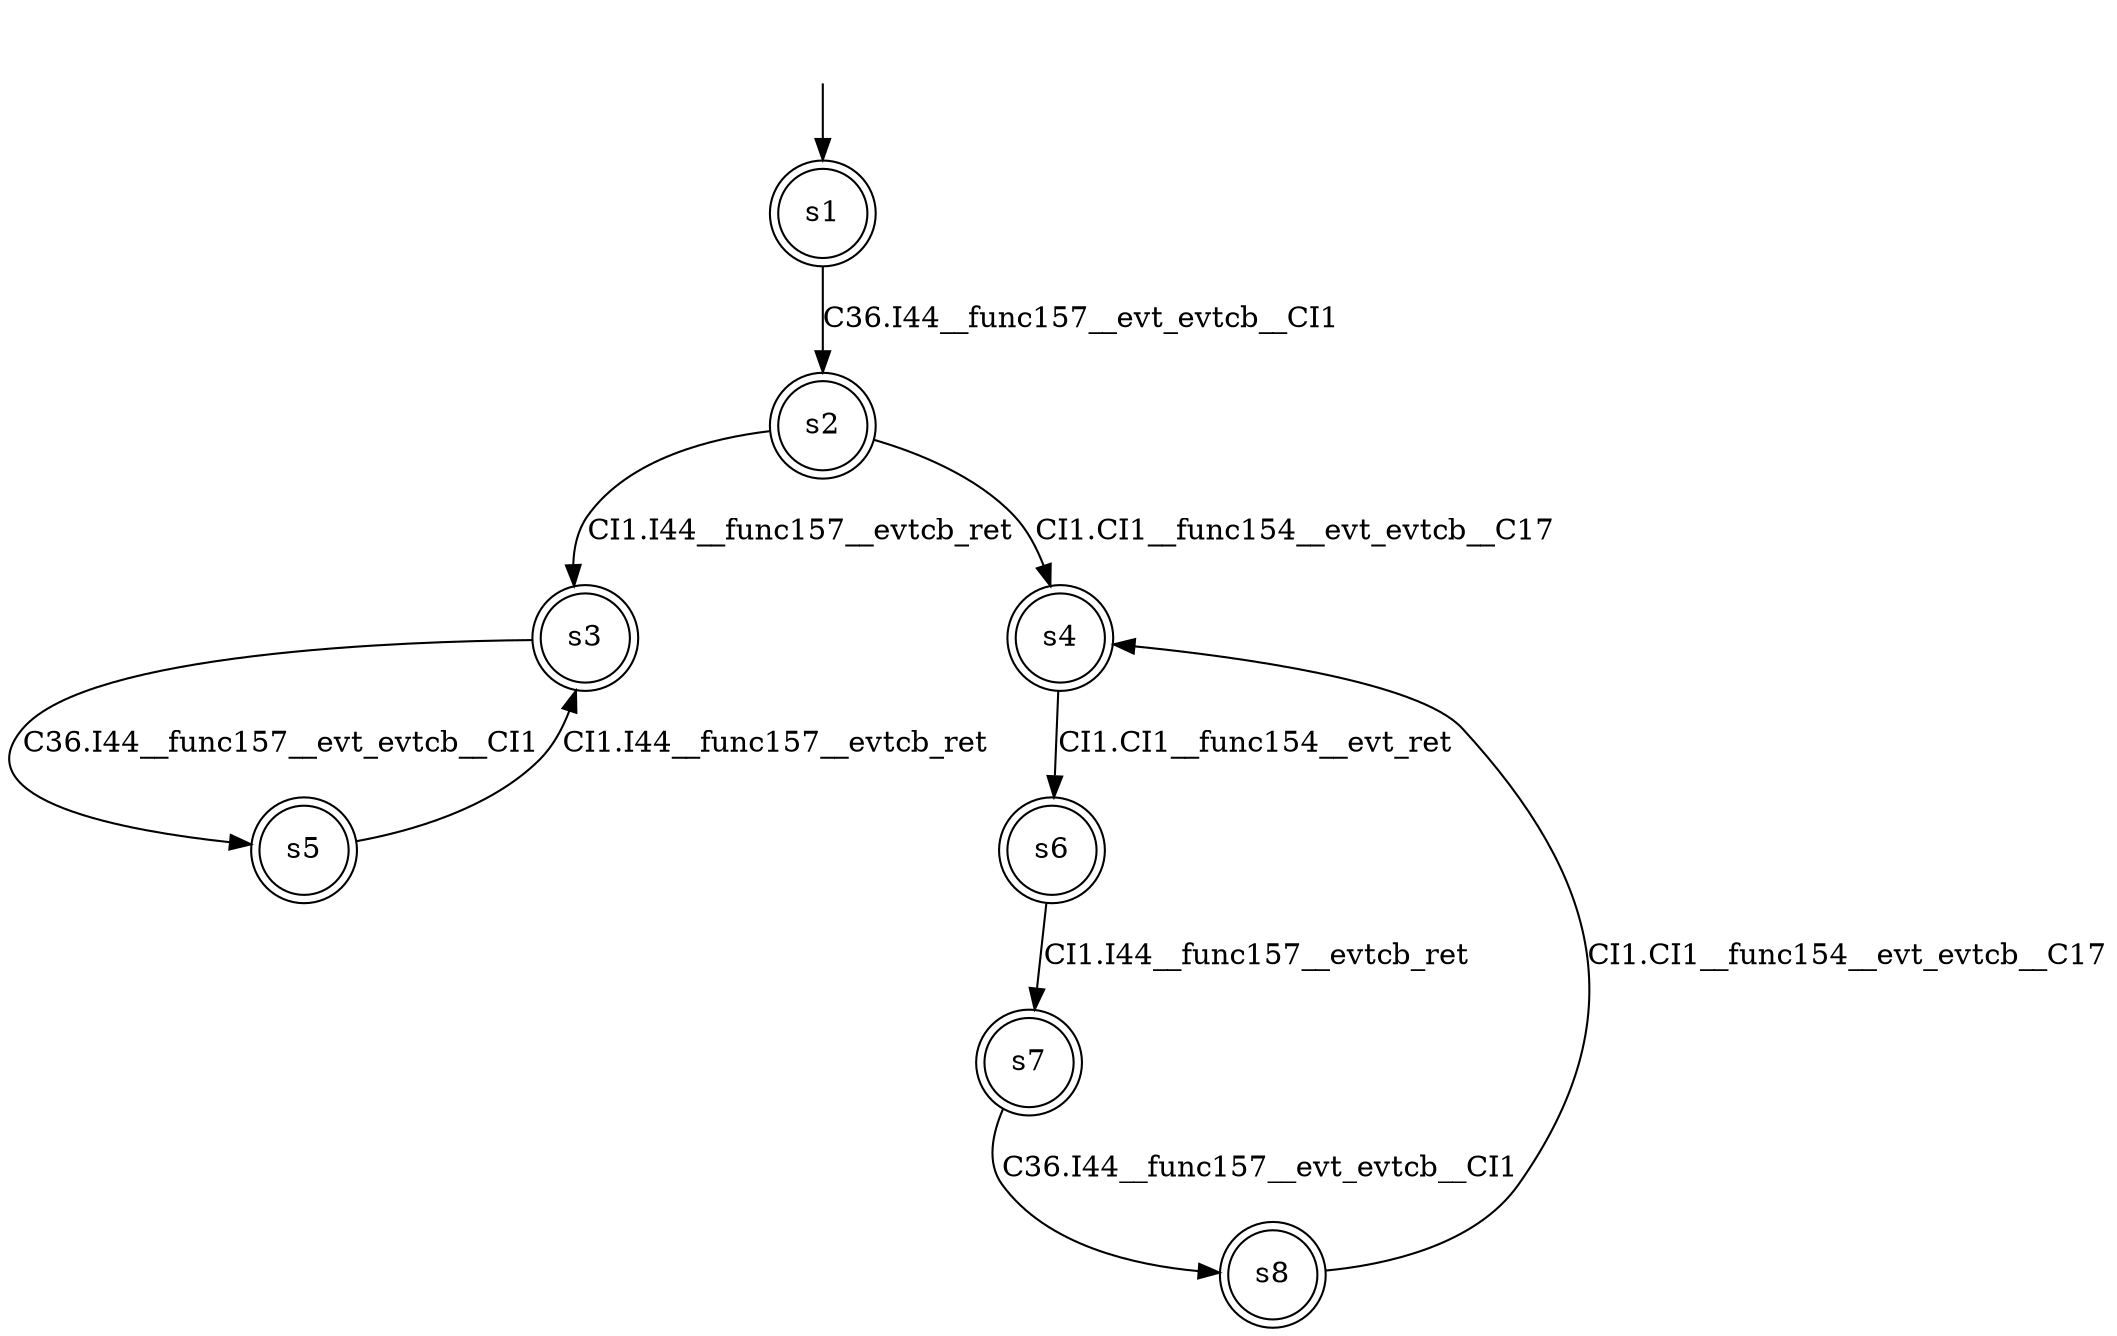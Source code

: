 digraph automaton {
	1 [label=<s1> shape="doublecircle"];
	2 [label=<s2> shape="doublecircle"];
	3 [label=<s3> shape="doublecircle"];
	4 [label=<s4> shape="doublecircle"];
	5 [label=<s5> shape="doublecircle"];
	6 [label=<s6> shape="doublecircle"];
	7 [label=<s7> shape="doublecircle"];
	8 [label=<s8> shape="doublecircle"];
	__init1 [label=<> shape="none"];
	__init1 -> 1;
	1 -> 2 [label=<C36.I44__func157__evt_evtcb__CI1> id="1-0-2"];
	2 -> 3 [label=<CI1.I44__func157__evtcb_ret> id="2-0-3"];
	2 -> 4 [label=<CI1.CI1__func154__evt_evtcb__C17> id="2-1-4"];
	3 -> 5 [label=<C36.I44__func157__evt_evtcb__CI1> id="3-0-5"];
	4 -> 6 [label=<CI1.CI1__func154__evt_ret> id="4-0-6"];
	5 -> 3 [label=<CI1.I44__func157__evtcb_ret> id="5-0-3"];
	6 -> 7 [label=<CI1.I44__func157__evtcb_ret> id="6-0-7"];
	7 -> 8 [label=<C36.I44__func157__evt_evtcb__CI1> id="7-0-8"];
	8 -> 4 [label=<CI1.CI1__func154__evt_evtcb__C17> id="8-0-4"];
}
